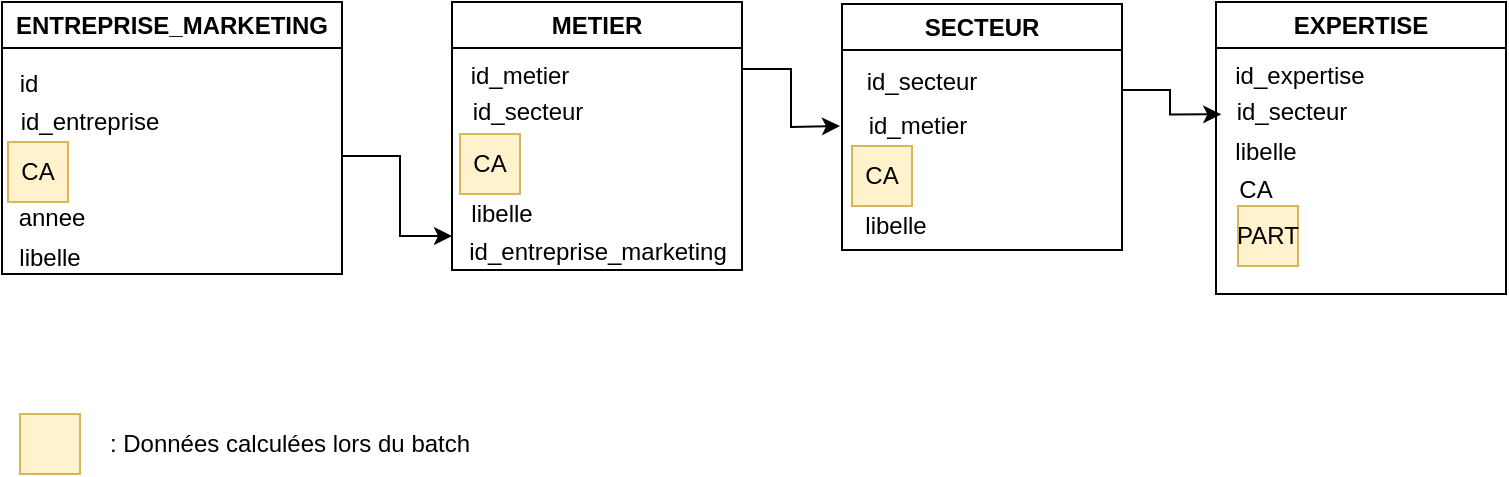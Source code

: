 <mxfile version="21.0.6" type="github">
  <diagram name="Page-1" id="SqR4436cuzlIuRwCrBAg">
    <mxGraphModel dx="989" dy="510" grid="0" gridSize="10" guides="1" tooltips="1" connect="1" arrows="1" fold="1" page="1" pageScale="1" pageWidth="850" pageHeight="1100" math="0" shadow="0">
      <root>
        <mxCell id="0" />
        <mxCell id="1" parent="0" />
        <mxCell id="vA74WYsW3h6mt3bC6vRQ-24" style="edgeStyle=orthogonalEdgeStyle;rounded=0;orthogonalLoop=1;jettySize=auto;html=1;" edge="1" parent="1">
          <mxGeometry relative="1" as="geometry">
            <mxPoint x="230" y="127" as="sourcePoint" />
            <mxPoint x="285" y="167" as="targetPoint" />
            <Array as="points">
              <mxPoint x="259" y="127" />
              <mxPoint x="259" y="167" />
            </Array>
          </mxGeometry>
        </mxCell>
        <mxCell id="vA74WYsW3h6mt3bC6vRQ-1" value="ENTREPRISE_MARKETING" style="swimlane;whiteSpace=wrap;html=1;" vertex="1" parent="1">
          <mxGeometry x="60" y="50" width="170" height="136" as="geometry" />
        </mxCell>
        <mxCell id="vA74WYsW3h6mt3bC6vRQ-2" value="id_entreprise" style="text;html=1;strokeColor=none;fillColor=none;align=center;verticalAlign=middle;whiteSpace=wrap;rounded=0;" vertex="1" parent="vA74WYsW3h6mt3bC6vRQ-1">
          <mxGeometry x="9" y="45" width="70" height="30" as="geometry" />
        </mxCell>
        <mxCell id="vA74WYsW3h6mt3bC6vRQ-4" value="CA" style="text;html=1;strokeColor=#d6b656;fillColor=#fff2cc;align=center;verticalAlign=middle;whiteSpace=wrap;rounded=0;" vertex="1" parent="vA74WYsW3h6mt3bC6vRQ-1">
          <mxGeometry x="3" y="70" width="30" height="30" as="geometry" />
        </mxCell>
        <mxCell id="vA74WYsW3h6mt3bC6vRQ-19" value="annee" style="text;html=1;strokeColor=none;fillColor=none;align=center;verticalAlign=middle;whiteSpace=wrap;rounded=0;" vertex="1" parent="vA74WYsW3h6mt3bC6vRQ-1">
          <mxGeometry x="10" y="93" width="30" height="30" as="geometry" />
        </mxCell>
        <mxCell id="vA74WYsW3h6mt3bC6vRQ-20" value="id" style="text;html=1;strokeColor=none;fillColor=none;align=center;verticalAlign=middle;whiteSpace=wrap;rounded=0;" vertex="1" parent="vA74WYsW3h6mt3bC6vRQ-1">
          <mxGeometry x="3" y="26" width="21" height="30" as="geometry" />
        </mxCell>
        <mxCell id="vA74WYsW3h6mt3bC6vRQ-21" value="libelle" style="text;html=1;strokeColor=none;fillColor=none;align=center;verticalAlign=middle;whiteSpace=wrap;rounded=0;" vertex="1" parent="vA74WYsW3h6mt3bC6vRQ-1">
          <mxGeometry x="9" y="113" width="30" height="30" as="geometry" />
        </mxCell>
        <mxCell id="vA74WYsW3h6mt3bC6vRQ-27" style="edgeStyle=orthogonalEdgeStyle;rounded=0;orthogonalLoop=1;jettySize=auto;html=1;exitX=1;exitY=0.25;exitDx=0;exitDy=0;" edge="1" parent="1" source="vA74WYsW3h6mt3bC6vRQ-5">
          <mxGeometry relative="1" as="geometry">
            <mxPoint x="479" y="112" as="targetPoint" />
          </mxGeometry>
        </mxCell>
        <mxCell id="vA74WYsW3h6mt3bC6vRQ-5" value="METIER" style="swimlane;whiteSpace=wrap;html=1;" vertex="1" parent="1">
          <mxGeometry x="285" y="50" width="145" height="134" as="geometry" />
        </mxCell>
        <mxCell id="vA74WYsW3h6mt3bC6vRQ-6" value="id_metier" style="text;html=1;strokeColor=none;fillColor=none;align=center;verticalAlign=middle;whiteSpace=wrap;rounded=0;" vertex="1" parent="vA74WYsW3h6mt3bC6vRQ-5">
          <mxGeometry x="-1" y="22" width="70" height="30" as="geometry" />
        </mxCell>
        <mxCell id="vA74WYsW3h6mt3bC6vRQ-7" value="id_secteur" style="text;html=1;strokeColor=none;fillColor=none;align=center;verticalAlign=middle;whiteSpace=wrap;rounded=0;" vertex="1" parent="vA74WYsW3h6mt3bC6vRQ-5">
          <mxGeometry x="18" y="40" width="40" height="30" as="geometry" />
        </mxCell>
        <mxCell id="vA74WYsW3h6mt3bC6vRQ-8" value="CA" style="text;html=1;strokeColor=#d6b656;fillColor=#fff2cc;align=center;verticalAlign=middle;whiteSpace=wrap;rounded=0;" vertex="1" parent="vA74WYsW3h6mt3bC6vRQ-5">
          <mxGeometry x="4" y="66" width="30" height="30" as="geometry" />
        </mxCell>
        <mxCell id="vA74WYsW3h6mt3bC6vRQ-22" value="libelle" style="text;html=1;strokeColor=none;fillColor=none;align=center;verticalAlign=middle;whiteSpace=wrap;rounded=0;" vertex="1" parent="vA74WYsW3h6mt3bC6vRQ-5">
          <mxGeometry x="10" y="91" width="30" height="30" as="geometry" />
        </mxCell>
        <mxCell id="vA74WYsW3h6mt3bC6vRQ-26" value="id_entreprise_marketing" style="text;html=1;strokeColor=none;fillColor=none;align=center;verticalAlign=middle;whiteSpace=wrap;rounded=0;" vertex="1" parent="vA74WYsW3h6mt3bC6vRQ-5">
          <mxGeometry x="58" y="110" width="30" height="30" as="geometry" />
        </mxCell>
        <mxCell id="vA74WYsW3h6mt3bC6vRQ-37" style="edgeStyle=orthogonalEdgeStyle;rounded=0;orthogonalLoop=1;jettySize=auto;html=1;exitX=1;exitY=0.25;exitDx=0;exitDy=0;" edge="1" parent="1" source="vA74WYsW3h6mt3bC6vRQ-9">
          <mxGeometry relative="1" as="geometry">
            <mxPoint x="669.621" y="106.172" as="targetPoint" />
            <mxPoint x="619" y="114" as="sourcePoint" />
            <Array as="points">
              <mxPoint x="644" y="94" />
              <mxPoint x="644" y="106" />
            </Array>
          </mxGeometry>
        </mxCell>
        <mxCell id="vA74WYsW3h6mt3bC6vRQ-9" value="SECTEUR" style="swimlane;whiteSpace=wrap;html=1;" vertex="1" parent="1">
          <mxGeometry x="480" y="51" width="140" height="123" as="geometry" />
        </mxCell>
        <mxCell id="vA74WYsW3h6mt3bC6vRQ-10" value="id_secteur" style="text;html=1;strokeColor=none;fillColor=none;align=center;verticalAlign=middle;whiteSpace=wrap;rounded=0;" vertex="1" parent="vA74WYsW3h6mt3bC6vRQ-9">
          <mxGeometry x="5" y="24" width="70" height="30" as="geometry" />
        </mxCell>
        <mxCell id="vA74WYsW3h6mt3bC6vRQ-12" value="CA" style="text;html=1;strokeColor=#d6b656;fillColor=#fff2cc;align=center;verticalAlign=middle;whiteSpace=wrap;rounded=0;" vertex="1" parent="vA74WYsW3h6mt3bC6vRQ-9">
          <mxGeometry x="5" y="71" width="30" height="30" as="geometry" />
        </mxCell>
        <mxCell id="vA74WYsW3h6mt3bC6vRQ-23" value="libelle" style="text;html=1;strokeColor=none;fillColor=none;align=center;verticalAlign=middle;whiteSpace=wrap;rounded=0;" vertex="1" parent="vA74WYsW3h6mt3bC6vRQ-9">
          <mxGeometry x="12" y="96" width="30" height="30" as="geometry" />
        </mxCell>
        <mxCell id="vA74WYsW3h6mt3bC6vRQ-28" value="id_metier" style="text;html=1;strokeColor=none;fillColor=none;align=center;verticalAlign=middle;whiteSpace=wrap;rounded=0;" vertex="1" parent="vA74WYsW3h6mt3bC6vRQ-9">
          <mxGeometry x="23" y="46" width="30" height="30" as="geometry" />
        </mxCell>
        <mxCell id="vA74WYsW3h6mt3bC6vRQ-17" value="&lt;br&gt;" style="text;html=1;strokeColor=#d6b656;fillColor=#fff2cc;align=center;verticalAlign=middle;whiteSpace=wrap;rounded=0;" vertex="1" parent="1">
          <mxGeometry x="69" y="256" width="30" height="30" as="geometry" />
        </mxCell>
        <mxCell id="vA74WYsW3h6mt3bC6vRQ-18" value=": Données calculées lors du batch" style="text;html=1;strokeColor=none;fillColor=none;align=center;verticalAlign=middle;whiteSpace=wrap;rounded=0;" vertex="1" parent="1">
          <mxGeometry x="109" y="256" width="190" height="30" as="geometry" />
        </mxCell>
        <mxCell id="vA74WYsW3h6mt3bC6vRQ-31" value="EXPERTISE" style="swimlane;whiteSpace=wrap;html=1;" vertex="1" parent="1">
          <mxGeometry x="667" y="50" width="145" height="146" as="geometry" />
        </mxCell>
        <mxCell id="vA74WYsW3h6mt3bC6vRQ-32" value="id_expertise" style="text;html=1;strokeColor=none;fillColor=none;align=center;verticalAlign=middle;whiteSpace=wrap;rounded=0;" vertex="1" parent="vA74WYsW3h6mt3bC6vRQ-31">
          <mxGeometry x="7" y="22" width="70" height="30" as="geometry" />
        </mxCell>
        <mxCell id="vA74WYsW3h6mt3bC6vRQ-33" value="id_secteur" style="text;html=1;strokeColor=none;fillColor=none;align=center;verticalAlign=middle;whiteSpace=wrap;rounded=0;" vertex="1" parent="vA74WYsW3h6mt3bC6vRQ-31">
          <mxGeometry x="18" y="40" width="40" height="30" as="geometry" />
        </mxCell>
        <mxCell id="vA74WYsW3h6mt3bC6vRQ-35" value="libelle" style="text;html=1;strokeColor=none;fillColor=none;align=center;verticalAlign=middle;whiteSpace=wrap;rounded=0;" vertex="1" parent="vA74WYsW3h6mt3bC6vRQ-31">
          <mxGeometry x="10" y="60" width="30" height="30" as="geometry" />
        </mxCell>
        <mxCell id="vA74WYsW3h6mt3bC6vRQ-38" value="CA" style="text;html=1;strokeColor=none;fillColor=none;align=center;verticalAlign=middle;whiteSpace=wrap;rounded=0;" vertex="1" parent="vA74WYsW3h6mt3bC6vRQ-31">
          <mxGeometry x="5" y="79" width="30" height="30" as="geometry" />
        </mxCell>
        <mxCell id="vA74WYsW3h6mt3bC6vRQ-39" value="PART" style="text;html=1;strokeColor=#d6b656;fillColor=#fff2cc;align=center;verticalAlign=middle;whiteSpace=wrap;rounded=0;" vertex="1" parent="vA74WYsW3h6mt3bC6vRQ-31">
          <mxGeometry x="11" y="102" width="30" height="30" as="geometry" />
        </mxCell>
      </root>
    </mxGraphModel>
  </diagram>
</mxfile>

